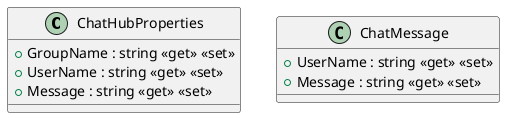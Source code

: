 @startuml
class ChatHubProperties {
    + GroupName : string <<get>> <<set>>
    + UserName : string <<get>> <<set>>
    + Message : string <<get>> <<set>>
}
class ChatMessage {
    + UserName : string <<get>> <<set>>
    + Message : string <<get>> <<set>>
}
@enduml
